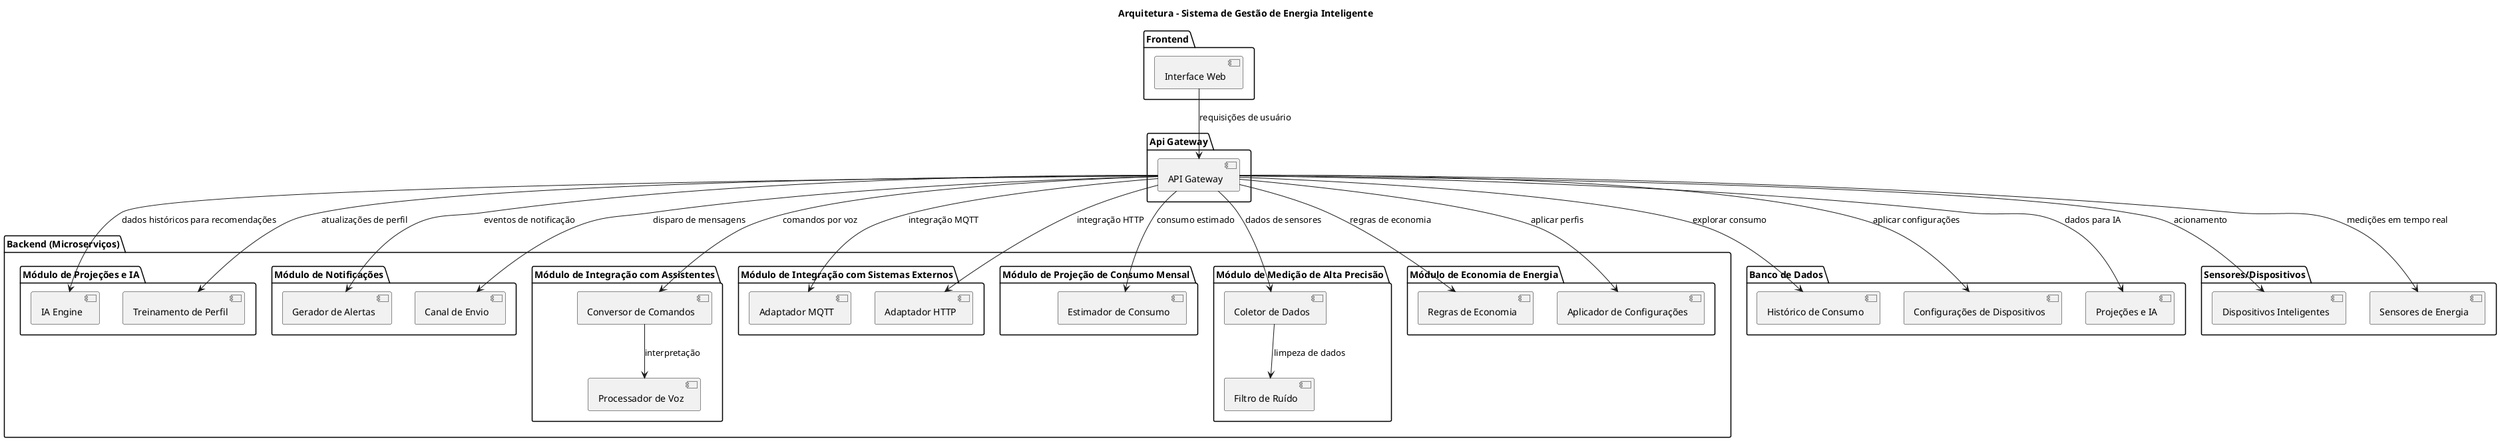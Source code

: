 @startuml
title Arquitetura - Sistema de Gestão de Energia Inteligente
skinparam defaultTextAlignment center

package "Frontend" {
  [Interface Web]
}

package "Api Gateway" {
  [API Gateway]
}

' Backend (Microserviços)
package "Backend (Microserviços)" {
  
  package "Módulo de Projeções e IA" {
    [IA Engine]
    [Treinamento de Perfil]
  }

  package "Módulo de Notificações" {
    [Gerador de Alertas]
    [Canal de Envio]
  }

  package "Módulo de Integração com Assistentes" {
    [Processador de Voz]
    [Conversor de Comandos]
  }

  package "Módulo de Integração com Sistemas Externos" {
    [Adaptador MQTT]
    [Adaptador HTTP]
  }

  package "Módulo de Projeção de Consumo Mensal" {
    [Estimador de Consumo]
  }

  package "Módulo de Medição de Alta Precisão" {
    [Coletor de Dados]
    [Filtro de Ruído]
  }

  package "Módulo de Economia de Energia" {
    [Regras de Economia]
    [Aplicador de Configurações]
  }
}

package "Banco de Dados" {
  [Histórico de Consumo]
  [Configurações de Dispositivos]
  [Projeções e IA]
}

package "Sensores/Dispositivos" {
  [Dispositivos Inteligentes]
  [Sensores de Energia]
}

' Conexões principais (mantendo a lógica atual)
[Interface Web] --> [API Gateway] : requisições de usuário

[API Gateway] --> [IA Engine] : dados históricos para recomendações
[API Gateway] --> [Treinamento de Perfil] : atualizações de perfil
[API Gateway] --> [Gerador de Alertas] : eventos de notificação
[API Gateway] --> [Canal de Envio] : disparo de mensagens
[API Gateway] --> [Conversor de Comandos] : comandos por voz
[Conversor de Comandos] --> [Processador de Voz] : interpretação
[API Gateway] --> [Adaptador MQTT] : integração MQTT
[API Gateway] --> [Adaptador HTTP] : integração HTTP
[API Gateway] --> [Estimador de Consumo] : consumo estimado
[API Gateway] --> [Coletor de Dados] : dados de sensores
[Coletor de Dados] --> [Filtro de Ruído] : limpeza de dados
[API Gateway] --> [Regras de Economia] : regras de economia
[API Gateway] --> [Aplicador de Configurações] : aplicar perfis
[API Gateway] --> [Histórico de Consumo] : explorar consumo
[API Gateway] --> [Configurações de Dispositivos] : aplicar configurações
[API Gateway] --> [Projeções e IA] : dados para IA
[API Gateway] --> [Dispositivos Inteligentes] : acionamento
[API Gateway] --> [Sensores de Energia] : medições em tempo real

@enduml
